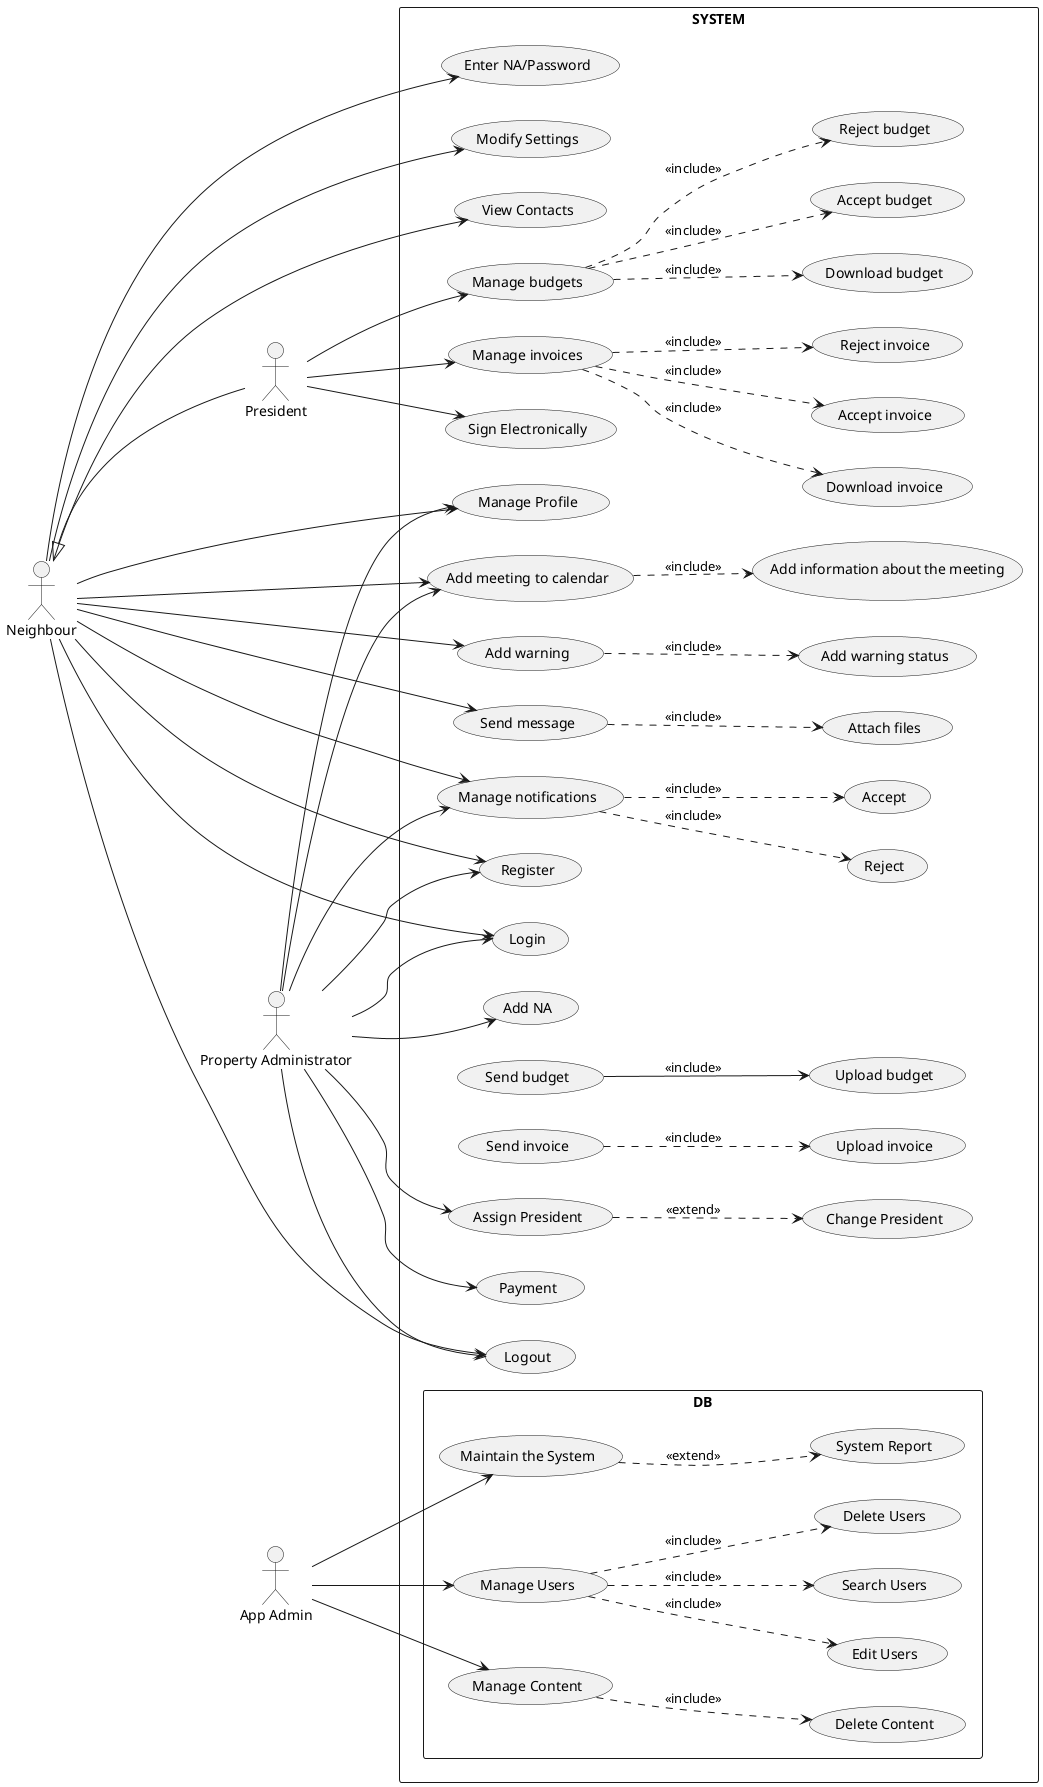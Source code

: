 @startuml
left to right direction
skinparam packageStyle rectangle


:Neighbour: <|--- :President:
:Property Administrator:
:App Admin: 

rectangle SYSTEM{
:Neighbour: -> (Manage Profile)
:Neighbour: -> (Enter NA/Password)
:Neighbour: -> (Add meeting to calendar)
(Add meeting to calendar) ..> (Add information about the meeting) : <<include>>
:Neighbour: --> (Add warning)
(Add warning) ..> (Add warning status) : <<include>>
:Neighbour: --> (Send message)
(Send message) ..> (Attach files) : <<include>>
:Neighbour: -> (Modify Settings)
:Neighbour: -> (View Contacts)
:Neighbour: -> (Manage notifications)
(Manage notifications) ..> (Accept) : <<include>>
(Manage notifications) ..> (Reject) : <<include>>

:President: --> (Manage budgets)
(Manage budgets) ..> (Accept budget) : <<include>>
(Manage budgets) ..> (Reject budget) : <<include>>
(Manage budgets) ..> (Download budget) : <<include>>
:President: --> (Manage invoices)
(Manage invoices) ..> (Accept invoice) : <<include>>
(Manage invoices) ..> (Reject invoice) : <<include>>
(Manage invoices) ..> (Download invoice) : <<include>>
:President: --> (Sign Electronically)


:Property Administrator: --> (Add NA)
:Property Administrator: --> (Assign President)
(Assign President) ..> (Change President) : <<extend>>
:Property Administrator: --> (Manage notifications)

:Property Administrator: --> (Manage Profile)
:Property Administrator: --> (Add meeting to calendar)
(Send budget) --> (Upload budget) : <<include>>
(Send invoice) ..> (Upload invoice) : <<include>>
:Property Administrator: --> (Payment)

:Neighbour: --> (Register)
:Property Administrator: --> (Register)

:Neighbour: --> (Login)
:Property Administrator: --> (Login)

:Neighbour: --> (Logout)
:Property Administrator: --> (Logout)

rectangle DB {
:App Admin: --> (Manage Users)
(Manage Users) ..> (Delete Users): <<include>>
(Manage Users) ..> (Edit Users): <<include>>
(Manage Users) ..> (Search Users): <<include>>
:App Admin: --> (Manage Content)
(Manage Content) ..> (Delete Content): <<include>>
:App Admin: --> (Maintain the System)
(Maintain the System) ..> (System Report): <<extend>>
}
}
@enduml